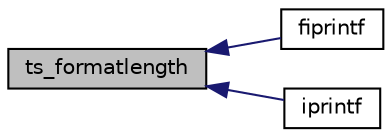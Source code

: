 digraph "ts_formatlength"
{
  edge [fontname="Helvetica",fontsize="10",labelfontname="Helvetica",labelfontsize="10"];
  node [fontname="Helvetica",fontsize="10",shape=record];
  rankdir="LR";
  Node20 [label="ts_formatlength",height=0.2,width=0.4,color="black", fillcolor="grey75", style="filled", fontcolor="black"];
  Node20 -> Node21 [dir="back",color="midnightblue",fontsize="10",style="solid",fontname="Helvetica"];
  Node21 [label="fiprintf",height=0.2,width=0.4,color="black", fillcolor="white", style="filled",URL="$tiny__printf_8c.html#a589431508eafb525a1bf8610e23868dd"];
  Node20 -> Node22 [dir="back",color="midnightblue",fontsize="10",style="solid",fontname="Helvetica"];
  Node22 [label="iprintf",height=0.2,width=0.4,color="black", fillcolor="white", style="filled",URL="$tiny__printf_8c.html#a3d46cb8e4ff4993263b4deb4aa0b48d8"];
}
